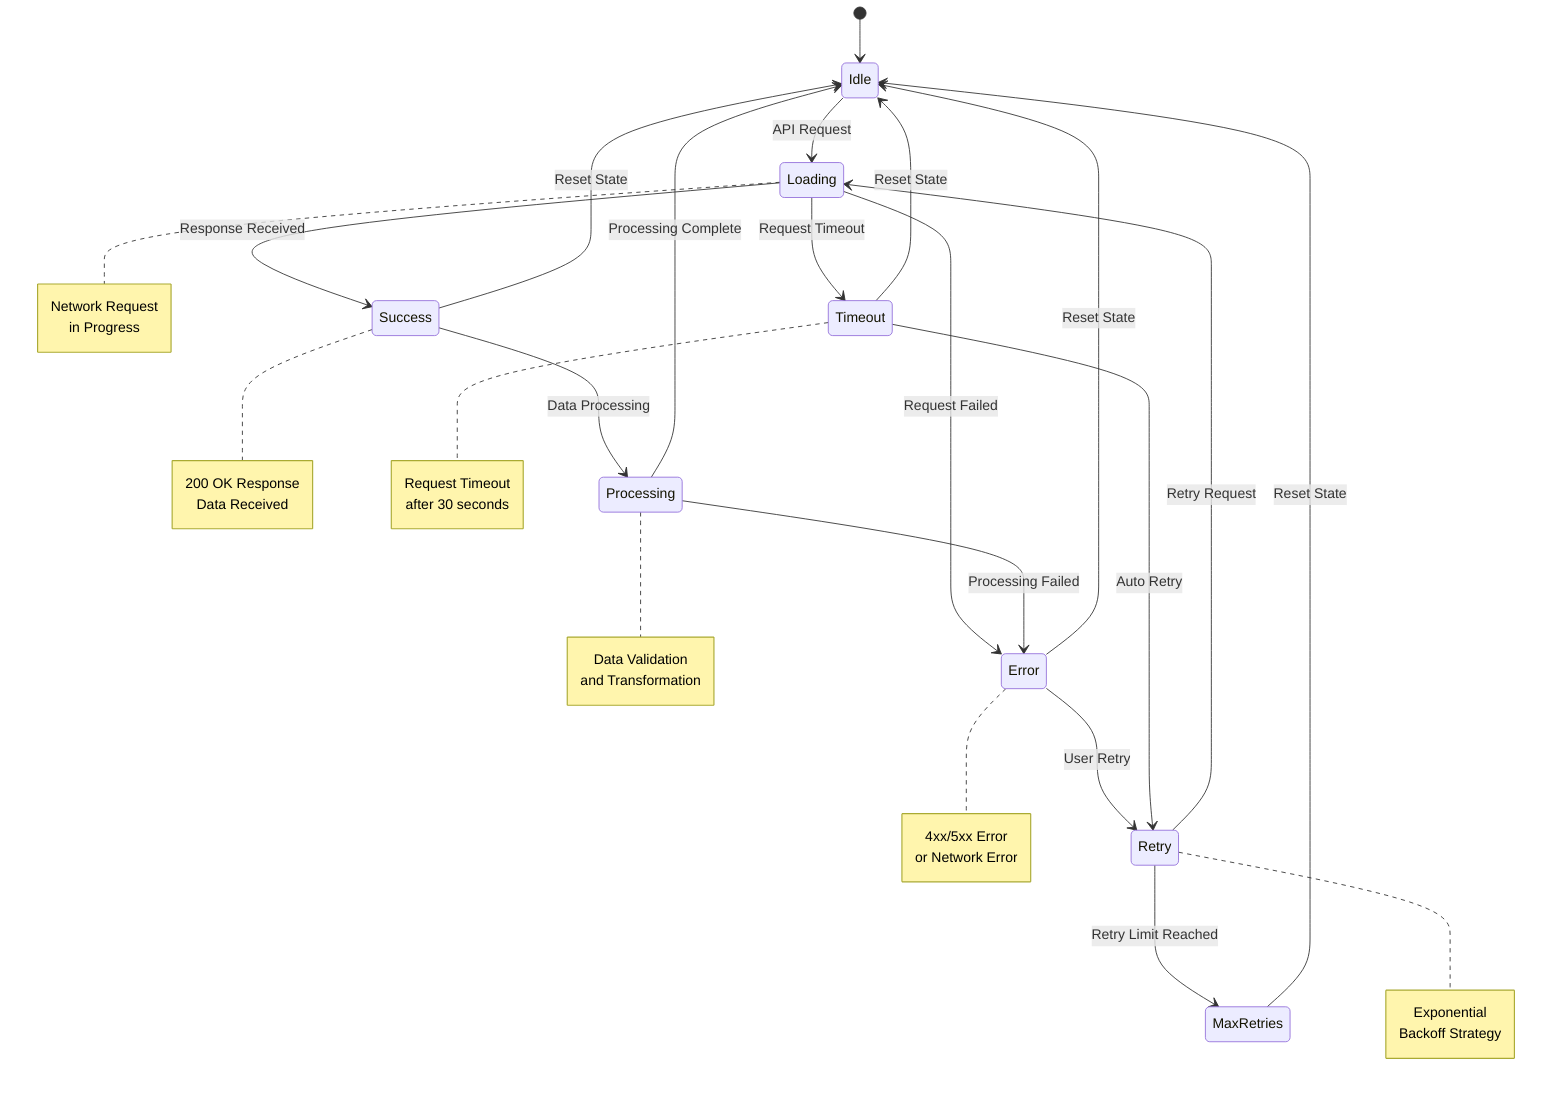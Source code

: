 ﻿stateDiagram-v2
  [*] --> Idle
  Idle --> Loading : API Request
  Loading --> Success : Response Received
  Loading --> Error : Request Failed
  Loading --> Timeout : Request Timeout
  
  Success --> Idle : Reset State
  Error --> Retry : User Retry
  Error --> Idle : Reset State
  Timeout --> Retry : Auto Retry
  Timeout --> Idle : Reset State
  
  Retry --> Loading : Retry Request
  Retry --> MaxRetries : Retry Limit Reached
  MaxRetries --> Idle : Reset State
  
  Success --> Processing : Data Processing
  Processing --> Idle : Processing Complete
  Processing --> Error : Processing Failed
  
  Note right of Loading : Network Request<br/>in Progress
  Note right of Success : 200 OK Response<br/>Data Received
  Note right of Error : 4xx/5xx Error<br/>or Network Error
  Note right of Timeout : Request Timeout<br/>after 30 seconds
  Note right of Retry : Exponential<br/>Backoff Strategy
  Note right of Processing : Data Validation<br/>and Transformation